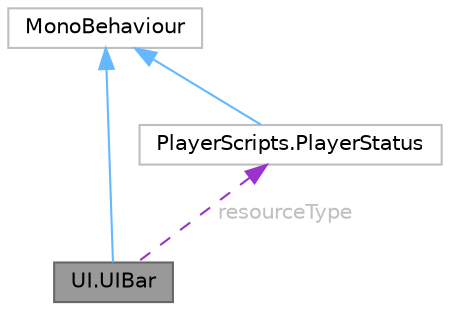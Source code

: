 digraph "UI.UIBar"
{
 // LATEX_PDF_SIZE
  bgcolor="transparent";
  edge [fontname=Helvetica,fontsize=10,labelfontname=Helvetica,labelfontsize=10];
  node [fontname=Helvetica,fontsize=10,shape=box,height=0.2,width=0.4];
  Node1 [id="Node000001",label="UI.UIBar",height=0.2,width=0.4,color="gray40", fillcolor="grey60", style="filled", fontcolor="black",tooltip=" "];
  Node2 -> Node1 [id="edge4_Node000001_Node000002",dir="back",color="steelblue1",style="solid",tooltip=" "];
  Node2 [id="Node000002",label="MonoBehaviour",height=0.2,width=0.4,color="grey75", fillcolor="white", style="filled",tooltip=" "];
  Node3 -> Node1 [id="edge5_Node000001_Node000003",dir="back",color="darkorchid3",style="dashed",tooltip=" ",label=" resourceType",fontcolor="grey" ];
  Node3 [id="Node000003",label="PlayerScripts.PlayerStatus",height=0.2,width=0.4,color="grey75", fillcolor="white", style="filled",URL="$class_player_scripts_1_1_player_status.html",tooltip=" "];
  Node2 -> Node3 [id="edge6_Node000003_Node000002",dir="back",color="steelblue1",style="solid",tooltip=" "];
}
